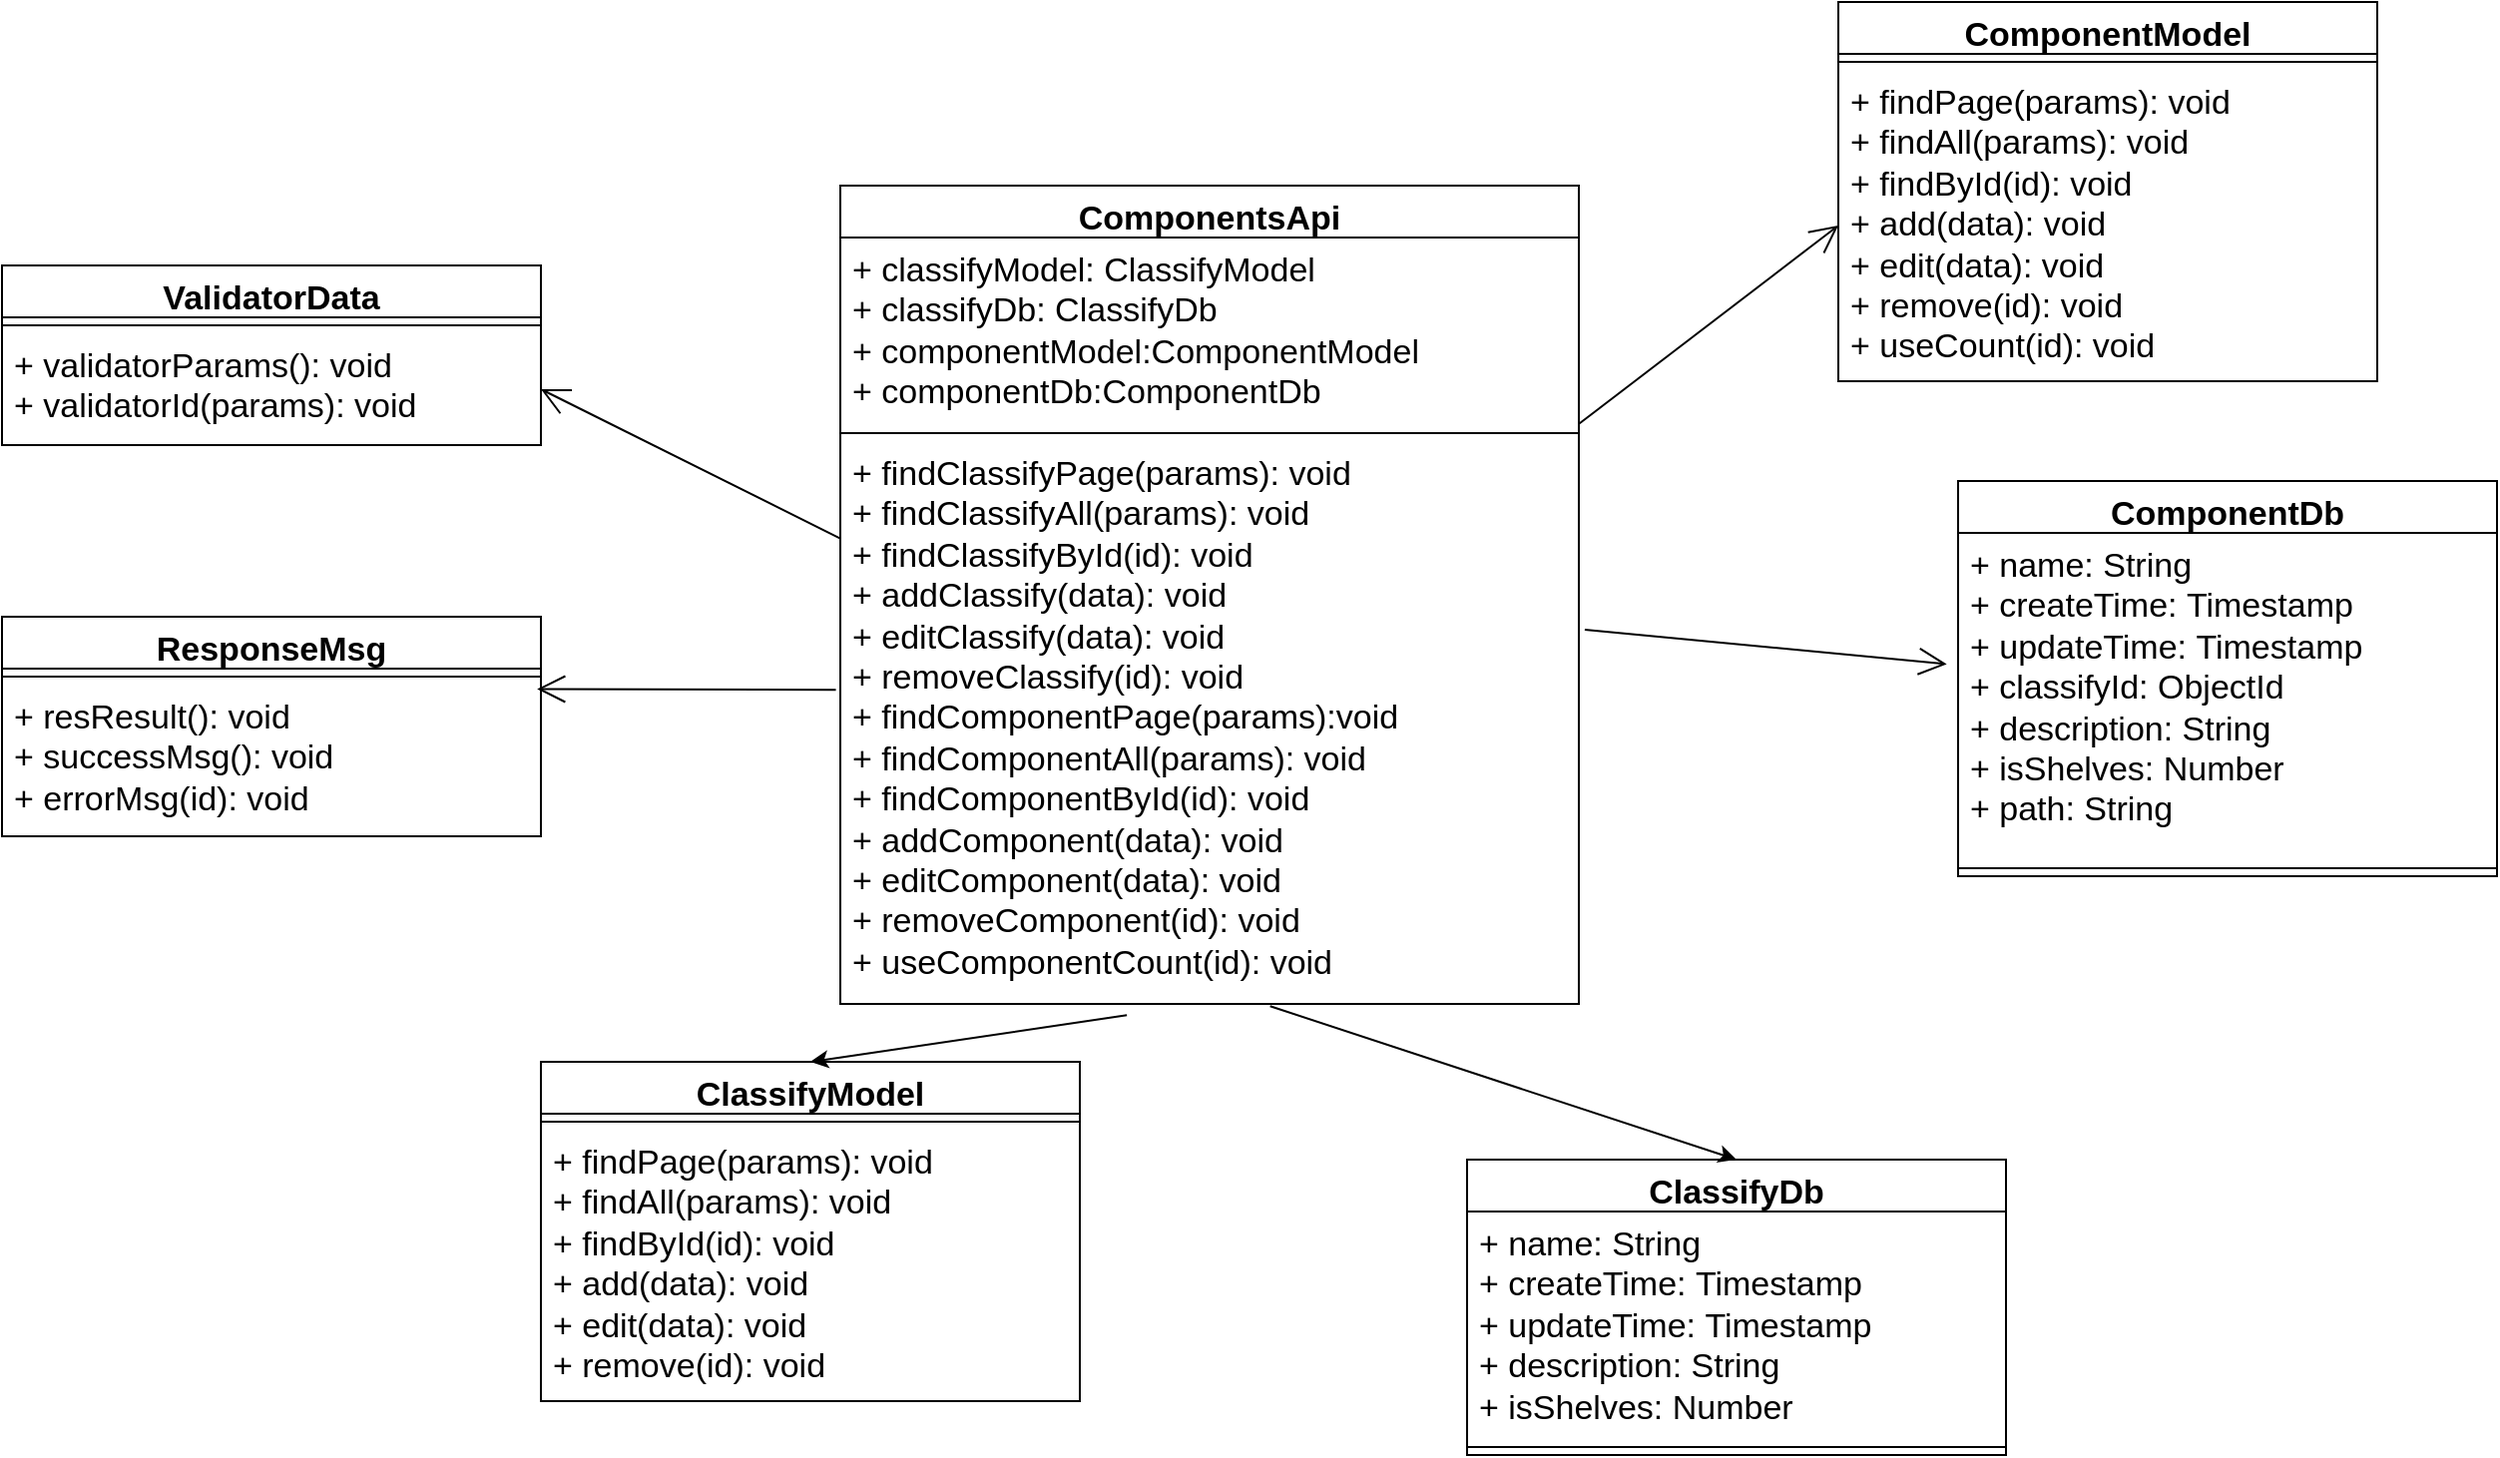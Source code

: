 <mxfile version="24.1.0" type="github">
  <diagram name="第 1 页" id="SAv2pcNWaHPI_d_t_Jxi">
    <mxGraphModel dx="445" dy="1830" grid="1" gridSize="10" guides="1" tooltips="1" connect="1" arrows="1" fold="1" page="1" pageScale="1" pageWidth="827" pageHeight="1169" math="0" shadow="0">
      <root>
        <mxCell id="0" />
        <mxCell id="1" parent="0" />
        <mxCell id="RhDZMjjsc5ACzwqg7XXK-1" value="ComponentsApi&lt;div style=&quot;font-size: 17px;&quot;&gt;&lt;br style=&quot;font-size: 17px;&quot;&gt;&lt;/div&gt;" style="swimlane;fontStyle=1;align=center;verticalAlign=top;childLayout=stackLayout;horizontal=1;startSize=26;horizontalStack=0;resizeParent=1;resizeParentMax=0;resizeLast=0;collapsible=1;marginBottom=0;whiteSpace=wrap;html=1;fontSize=17;" parent="1" vertex="1">
          <mxGeometry x="1690" y="-328" width="370" height="410" as="geometry" />
        </mxCell>
        <mxCell id="RhDZMjjsc5ACzwqg7XXK-2" value="+ classifyModel: ClassifyModel&lt;br style=&quot;font-size: 17px;&quot;&gt;+&amp;nbsp;classifyDb: ClassifyDb&lt;br style=&quot;font-size: 17px;&quot;&gt;+ componentModel:ComponentModel&lt;br style=&quot;font-size: 17px;&quot;&gt;+ componentDb:ComponentDb" style="text;strokeColor=none;fillColor=none;align=left;verticalAlign=top;spacingLeft=4;spacingRight=4;overflow=hidden;rotatable=0;points=[[0,0.5],[1,0.5]];portConstraint=eastwest;whiteSpace=wrap;html=1;fontSize=17;" parent="RhDZMjjsc5ACzwqg7XXK-1" vertex="1">
          <mxGeometry y="26" width="370" height="94" as="geometry" />
        </mxCell>
        <mxCell id="RhDZMjjsc5ACzwqg7XXK-3" value="" style="line;strokeWidth=1;fillColor=none;align=left;verticalAlign=middle;spacingTop=-1;spacingLeft=3;spacingRight=3;rotatable=0;labelPosition=right;points=[];portConstraint=eastwest;strokeColor=inherit;fontSize=17;" parent="RhDZMjjsc5ACzwqg7XXK-1" vertex="1">
          <mxGeometry y="120" width="370" height="8" as="geometry" />
        </mxCell>
        <mxCell id="RhDZMjjsc5ACzwqg7XXK-4" value="+ findClassifyPage(params): void&lt;br style=&quot;font-size: 17px;&quot;&gt;+ findClassifyAll(params): void&lt;br style=&quot;font-size: 17px;&quot;&gt;+ findClassifyById(id): void&lt;br style=&quot;font-size: 17px;&quot;&gt;+ addClassify(data): void&lt;br style=&quot;font-size: 17px;&quot;&gt;+ editClassify(data): void&lt;br style=&quot;font-size: 17px;&quot;&gt;+ removeClassify(id): void&lt;br style=&quot;font-size: 17px;&quot;&gt;+ findComponentPage(params):void&lt;br style=&quot;border-color: var(--border-color); font-size: 17px;&quot;&gt;+ findComponentAll(params): void&lt;br style=&quot;border-color: var(--border-color); font-size: 17px;&quot;&gt;+ findComponentById(id): void&lt;br style=&quot;border-color: var(--border-color); font-size: 17px;&quot;&gt;+ addComponent(data): void&lt;br style=&quot;border-color: var(--border-color); font-size: 17px;&quot;&gt;+ editComponent(data): void&lt;br style=&quot;border-color: var(--border-color); font-size: 17px;&quot;&gt;+ removeComponent(id): void&lt;div&gt;+ useComponentCount(id): void&lt;/div&gt;" style="text;strokeColor=none;fillColor=none;align=left;verticalAlign=top;spacingLeft=4;spacingRight=4;overflow=hidden;rotatable=0;points=[[0,0.5],[1,0.5]];portConstraint=eastwest;whiteSpace=wrap;html=1;fontSize=17;" parent="RhDZMjjsc5ACzwqg7XXK-1" vertex="1">
          <mxGeometry y="128" width="370" height="282" as="geometry" />
        </mxCell>
        <mxCell id="RhDZMjjsc5ACzwqg7XXK-5" value="ComponentModel" style="swimlane;fontStyle=1;align=center;verticalAlign=top;childLayout=stackLayout;horizontal=1;startSize=26;horizontalStack=0;resizeParent=1;resizeParentMax=0;resizeLast=0;collapsible=1;marginBottom=0;whiteSpace=wrap;html=1;fontSize=17;" parent="1" vertex="1">
          <mxGeometry x="2190" y="-420" width="270" height="190" as="geometry" />
        </mxCell>
        <mxCell id="RhDZMjjsc5ACzwqg7XXK-6" value="" style="line;strokeWidth=1;fillColor=none;align=left;verticalAlign=middle;spacingTop=-1;spacingLeft=3;spacingRight=3;rotatable=0;labelPosition=right;points=[];portConstraint=eastwest;strokeColor=inherit;fontSize=17;" parent="RhDZMjjsc5ACzwqg7XXK-5" vertex="1">
          <mxGeometry y="26" width="270" height="8" as="geometry" />
        </mxCell>
        <mxCell id="RhDZMjjsc5ACzwqg7XXK-7" value="+ findPage(params): void&lt;br style=&quot;font-size: 17px;&quot;&gt;+ findAll(params): void&lt;br style=&quot;font-size: 17px;&quot;&gt;+ findById(id): void&lt;br style=&quot;font-size: 17px;&quot;&gt;+ add(data): void&lt;br style=&quot;font-size: 17px;&quot;&gt;+ edit(data): void&lt;br style=&quot;font-size: 17px;&quot;&gt;+ remove(id): void&lt;div&gt;+ useCount(id): void&lt;/div&gt;" style="text;strokeColor=none;fillColor=none;align=left;verticalAlign=top;spacingLeft=4;spacingRight=4;overflow=hidden;rotatable=0;points=[[0,0.5],[1,0.5]];portConstraint=eastwest;whiteSpace=wrap;html=1;fontSize=17;" parent="RhDZMjjsc5ACzwqg7XXK-5" vertex="1">
          <mxGeometry y="34" width="270" height="156" as="geometry" />
        </mxCell>
        <mxCell id="RhDZMjjsc5ACzwqg7XXK-8" value="ComponentDb" style="swimlane;fontStyle=1;align=center;verticalAlign=top;childLayout=stackLayout;horizontal=1;startSize=26;horizontalStack=0;resizeParent=1;resizeParentMax=0;resizeLast=0;collapsible=1;marginBottom=0;whiteSpace=wrap;html=1;fontSize=17;" parent="1" vertex="1">
          <mxGeometry x="2250" y="-180" width="270" height="198" as="geometry" />
        </mxCell>
        <mxCell id="RhDZMjjsc5ACzwqg7XXK-9" value="+ name: String&lt;br style=&quot;border-color: var(--border-color); font-size: 17px;&quot;&gt;+ createTime:&amp;nbsp;Timestamp&lt;br style=&quot;border-color: var(--border-color); font-size: 17px;&quot;&gt;+&amp;nbsp;updateTime:&amp;nbsp;Timestamp&lt;br style=&quot;font-size: 17px;&quot;&gt;+&amp;nbsp;classifyId: ObjectId&lt;br style=&quot;font-size: 17px;&quot;&gt;+&amp;nbsp;description: String&lt;br style=&quot;border-color: var(--border-color); font-size: 17px;&quot;&gt;+ isShelves:&amp;nbsp;Number&lt;div style=&quot;font-size: 17px;&quot;&gt;+ path: String&lt;/div&gt;" style="text;strokeColor=none;fillColor=none;align=left;verticalAlign=top;spacingLeft=4;spacingRight=4;overflow=hidden;rotatable=0;points=[[0,0.5],[1,0.5]];portConstraint=eastwest;whiteSpace=wrap;html=1;fontSize=17;" parent="RhDZMjjsc5ACzwqg7XXK-8" vertex="1">
          <mxGeometry y="26" width="270" height="164" as="geometry" />
        </mxCell>
        <mxCell id="RhDZMjjsc5ACzwqg7XXK-10" value="" style="line;strokeWidth=1;fillColor=none;align=left;verticalAlign=middle;spacingTop=-1;spacingLeft=3;spacingRight=3;rotatable=0;labelPosition=right;points=[];portConstraint=eastwest;strokeColor=inherit;fontSize=17;" parent="RhDZMjjsc5ACzwqg7XXK-8" vertex="1">
          <mxGeometry y="190" width="270" height="8" as="geometry" />
        </mxCell>
        <mxCell id="RhDZMjjsc5ACzwqg7XXK-11" value="" style="endArrow=open;endFill=1;endSize=12;html=1;rounded=0;entryX=0;entryY=0.5;entryDx=0;entryDy=0;exitX=1.001;exitY=0.991;exitDx=0;exitDy=0;exitPerimeter=0;fontSize=17;" parent="1" source="RhDZMjjsc5ACzwqg7XXK-2" target="RhDZMjjsc5ACzwqg7XXK-7" edge="1">
          <mxGeometry width="160" relative="1" as="geometry">
            <mxPoint x="2084" y="-200" as="sourcePoint" />
            <mxPoint x="2090" y="-158" as="targetPoint" />
          </mxGeometry>
        </mxCell>
        <mxCell id="RhDZMjjsc5ACzwqg7XXK-12" value="" style="endArrow=open;endFill=1;endSize=12;html=1;rounded=0;entryX=-0.021;entryY=0.401;entryDx=0;entryDy=0;exitX=1.008;exitY=0.335;exitDx=0;exitDy=0;exitPerimeter=0;entryPerimeter=0;fontSize=17;" parent="1" source="RhDZMjjsc5ACzwqg7XXK-4" target="RhDZMjjsc5ACzwqg7XXK-9" edge="1">
          <mxGeometry width="160" relative="1" as="geometry">
            <mxPoint x="2084" y="-100" as="sourcePoint" />
            <mxPoint x="2090" y="-158" as="targetPoint" />
          </mxGeometry>
        </mxCell>
        <mxCell id="RhDZMjjsc5ACzwqg7XXK-13" value="ResponseMsg" style="swimlane;fontStyle=1;align=center;verticalAlign=top;childLayout=stackLayout;horizontal=1;startSize=26;horizontalStack=0;resizeParent=1;resizeParentMax=0;resizeLast=0;collapsible=1;marginBottom=0;whiteSpace=wrap;html=1;fontSize=17;" parent="1" vertex="1">
          <mxGeometry x="1270" y="-112" width="270" height="110" as="geometry" />
        </mxCell>
        <mxCell id="RhDZMjjsc5ACzwqg7XXK-14" value="" style="line;strokeWidth=1;fillColor=none;align=left;verticalAlign=middle;spacingTop=-1;spacingLeft=3;spacingRight=3;rotatable=0;labelPosition=right;points=[];portConstraint=eastwest;strokeColor=inherit;fontSize=17;" parent="RhDZMjjsc5ACzwqg7XXK-13" vertex="1">
          <mxGeometry y="26" width="270" height="8" as="geometry" />
        </mxCell>
        <mxCell id="RhDZMjjsc5ACzwqg7XXK-15" value="+ resResult(): void&lt;br style=&quot;font-size: 17px;&quot;&gt;+ successMsg(): void&lt;br style=&quot;font-size: 17px;&quot;&gt;+ errorMsg(id): void" style="text;strokeColor=none;fillColor=none;align=left;verticalAlign=top;spacingLeft=4;spacingRight=4;overflow=hidden;rotatable=0;points=[[0,0.5],[1,0.5]];portConstraint=eastwest;whiteSpace=wrap;html=1;fontSize=17;" parent="RhDZMjjsc5ACzwqg7XXK-13" vertex="1">
          <mxGeometry y="34" width="270" height="76" as="geometry" />
        </mxCell>
        <mxCell id="RhDZMjjsc5ACzwqg7XXK-16" value="ValidatorData" style="swimlane;fontStyle=1;align=center;verticalAlign=top;childLayout=stackLayout;horizontal=1;startSize=26;horizontalStack=0;resizeParent=1;resizeParentMax=0;resizeLast=0;collapsible=1;marginBottom=0;whiteSpace=wrap;html=1;fontSize=17;" parent="1" vertex="1">
          <mxGeometry x="1270" y="-288" width="270" height="90" as="geometry" />
        </mxCell>
        <mxCell id="RhDZMjjsc5ACzwqg7XXK-17" value="" style="line;strokeWidth=1;fillColor=none;align=left;verticalAlign=middle;spacingTop=-1;spacingLeft=3;spacingRight=3;rotatable=0;labelPosition=right;points=[];portConstraint=eastwest;strokeColor=inherit;fontSize=17;" parent="RhDZMjjsc5ACzwqg7XXK-16" vertex="1">
          <mxGeometry y="26" width="270" height="8" as="geometry" />
        </mxCell>
        <mxCell id="RhDZMjjsc5ACzwqg7XXK-18" value="+ validatorParams(): void&lt;br style=&quot;font-size: 17px;&quot;&gt;+ validatorId(params): void&lt;br style=&quot;font-size: 17px;&quot;&gt;" style="text;strokeColor=none;fillColor=none;align=left;verticalAlign=top;spacingLeft=4;spacingRight=4;overflow=hidden;rotatable=0;points=[[0,0.5],[1,0.5]];portConstraint=eastwest;whiteSpace=wrap;html=1;fontSize=17;" parent="RhDZMjjsc5ACzwqg7XXK-16" vertex="1">
          <mxGeometry y="34" width="270" height="56" as="geometry" />
        </mxCell>
        <mxCell id="RhDZMjjsc5ACzwqg7XXK-19" value="" style="endArrow=open;endFill=1;endSize=12;html=1;rounded=0;entryX=1;entryY=0.5;entryDx=0;entryDy=0;fontSize=17;" parent="1" source="RhDZMjjsc5ACzwqg7XXK-4" target="RhDZMjjsc5ACzwqg7XXK-18" edge="1">
          <mxGeometry width="160" relative="1" as="geometry">
            <mxPoint x="2000" y="-199" as="sourcePoint" />
            <mxPoint x="1530" y="-388" as="targetPoint" />
          </mxGeometry>
        </mxCell>
        <mxCell id="RhDZMjjsc5ACzwqg7XXK-20" value="" style="endArrow=open;endFill=1;endSize=12;html=1;rounded=0;entryX=0.993;entryY=0.029;entryDx=0;entryDy=0;entryPerimeter=0;exitX=-0.006;exitY=0.442;exitDx=0;exitDy=0;exitPerimeter=0;fontSize=17;" parent="1" source="RhDZMjjsc5ACzwqg7XXK-4" target="RhDZMjjsc5ACzwqg7XXK-15" edge="1">
          <mxGeometry width="160" relative="1" as="geometry">
            <mxPoint x="1798" y="-318" as="sourcePoint" />
            <mxPoint x="1570" y="-148" as="targetPoint" />
          </mxGeometry>
        </mxCell>
        <mxCell id="RhDZMjjsc5ACzwqg7XXK-21" value="ClassifyModel" style="swimlane;fontStyle=1;align=center;verticalAlign=top;childLayout=stackLayout;horizontal=1;startSize=26;horizontalStack=0;resizeParent=1;resizeParentMax=0;resizeLast=0;collapsible=1;marginBottom=0;whiteSpace=wrap;html=1;fontSize=17;" parent="1" vertex="1">
          <mxGeometry x="1540" y="111" width="270" height="170" as="geometry" />
        </mxCell>
        <mxCell id="RhDZMjjsc5ACzwqg7XXK-22" value="" style="line;strokeWidth=1;fillColor=none;align=left;verticalAlign=middle;spacingTop=-1;spacingLeft=3;spacingRight=3;rotatable=0;labelPosition=right;points=[];portConstraint=eastwest;strokeColor=inherit;fontSize=17;" parent="RhDZMjjsc5ACzwqg7XXK-21" vertex="1">
          <mxGeometry y="26" width="270" height="8" as="geometry" />
        </mxCell>
        <mxCell id="RhDZMjjsc5ACzwqg7XXK-23" value="+ findPage(params): void&lt;br&gt;+ findAll(params): void&lt;br&gt;+ findById(id): void&lt;br&gt;+ add(data): void&lt;br&gt;+ edit(data): void&lt;br&gt;+ remove(id): void" style="text;strokeColor=none;fillColor=none;align=left;verticalAlign=top;spacingLeft=4;spacingRight=4;overflow=hidden;rotatable=0;points=[[0,0.5],[1,0.5]];portConstraint=eastwest;whiteSpace=wrap;html=1;fontSize=17;" parent="RhDZMjjsc5ACzwqg7XXK-21" vertex="1">
          <mxGeometry y="34" width="270" height="136" as="geometry" />
        </mxCell>
        <mxCell id="RhDZMjjsc5ACzwqg7XXK-24" value="ClassifyDb" style="swimlane;fontStyle=1;align=center;verticalAlign=top;childLayout=stackLayout;horizontal=1;startSize=26;horizontalStack=0;resizeParent=1;resizeParentMax=0;resizeLast=0;collapsible=1;marginBottom=0;whiteSpace=wrap;html=1;fontSize=17;" parent="1" vertex="1">
          <mxGeometry x="2004" y="160" width="270" height="148" as="geometry" />
        </mxCell>
        <mxCell id="RhDZMjjsc5ACzwqg7XXK-25" value="+ name: String&lt;br style=&quot;font-size: 17px;&quot;&gt;+ createTime:&amp;nbsp;Timestamp&lt;br style=&quot;font-size: 17px;&quot;&gt;+&amp;nbsp;updateTime:&amp;nbsp;Timestamp&lt;br style=&quot;font-size: 17px;&quot;&gt;+&amp;nbsp;description: String&lt;br style=&quot;font-size: 17px;&quot;&gt;+ isShelves:&amp;nbsp;Number&lt;div style=&quot;font-size: 17px;&quot;&gt;&lt;br style=&quot;font-size: 17px;&quot;&gt;&lt;/div&gt;" style="text;strokeColor=none;fillColor=none;align=left;verticalAlign=top;spacingLeft=4;spacingRight=4;overflow=hidden;rotatable=0;points=[[0,0.5],[1,0.5]];portConstraint=eastwest;whiteSpace=wrap;html=1;fontSize=17;" parent="RhDZMjjsc5ACzwqg7XXK-24" vertex="1">
          <mxGeometry y="26" width="270" height="114" as="geometry" />
        </mxCell>
        <mxCell id="RhDZMjjsc5ACzwqg7XXK-26" value="" style="line;strokeWidth=1;fillColor=none;align=left;verticalAlign=middle;spacingTop=-1;spacingLeft=3;spacingRight=3;rotatable=0;labelPosition=right;points=[];portConstraint=eastwest;strokeColor=inherit;fontSize=17;" parent="RhDZMjjsc5ACzwqg7XXK-24" vertex="1">
          <mxGeometry y="140" width="270" height="8" as="geometry" />
        </mxCell>
        <mxCell id="RhDZMjjsc5ACzwqg7XXK-27" value="" style="endArrow=classic;html=1;rounded=0;exitX=0.388;exitY=1.02;exitDx=0;exitDy=0;exitPerimeter=0;entryX=0.5;entryY=0;entryDx=0;entryDy=0;fontSize=17;" parent="1" source="RhDZMjjsc5ACzwqg7XXK-4" target="RhDZMjjsc5ACzwqg7XXK-21" edge="1">
          <mxGeometry width="50" height="50" relative="1" as="geometry">
            <mxPoint x="1924" y="-100" as="sourcePoint" />
            <mxPoint x="1974" y="-150" as="targetPoint" />
          </mxGeometry>
        </mxCell>
        <mxCell id="RhDZMjjsc5ACzwqg7XXK-28" value="" style="endArrow=classic;html=1;rounded=0;exitX=0.582;exitY=1.004;exitDx=0;exitDy=0;exitPerimeter=0;entryX=0.5;entryY=0;entryDx=0;entryDy=0;fontSize=17;" parent="1" source="RhDZMjjsc5ACzwqg7XXK-4" target="RhDZMjjsc5ACzwqg7XXK-24" edge="1">
          <mxGeometry width="50" height="50" relative="1" as="geometry">
            <mxPoint x="1851" y="-34" as="sourcePoint" />
            <mxPoint x="1685" y="121" as="targetPoint" />
          </mxGeometry>
        </mxCell>
      </root>
    </mxGraphModel>
  </diagram>
</mxfile>
